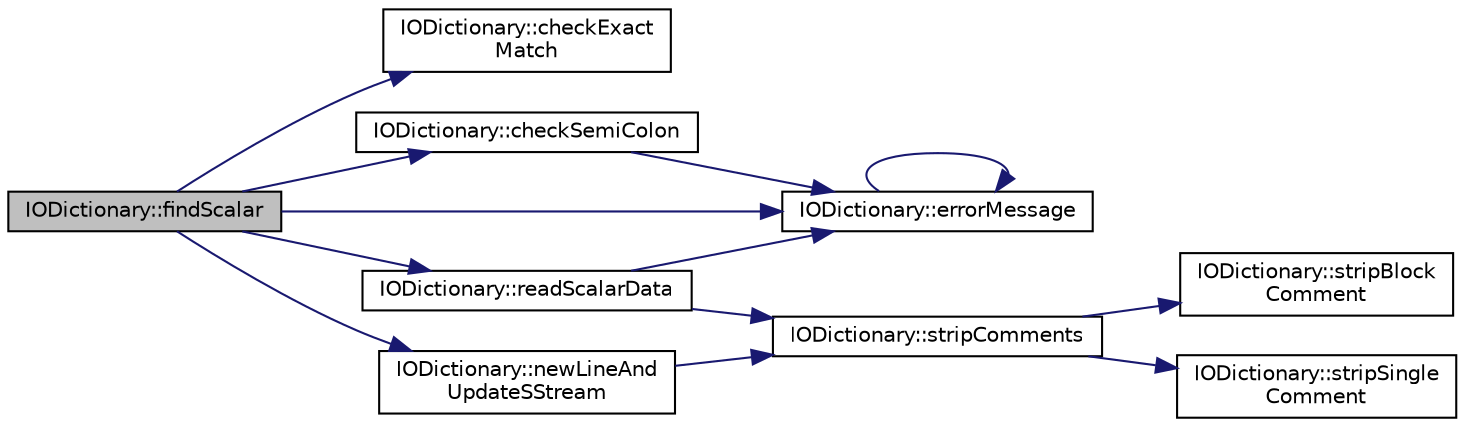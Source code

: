 digraph "IODictionary::findScalar"
{
 // LATEX_PDF_SIZE
  edge [fontname="Helvetica",fontsize="10",labelfontname="Helvetica",labelfontsize="10"];
  node [fontname="Helvetica",fontsize="10",shape=record];
  rankdir="LR";
  Node1 [label="IODictionary::findScalar",height=0.2,width=0.4,color="black", fillcolor="grey75", style="filled", fontcolor="black",tooltip=" "];
  Node1 -> Node2 [color="midnightblue",fontsize="10",style="solid",fontname="Helvetica"];
  Node2 [label="IODictionary::checkExact\lMatch",height=0.2,width=0.4,color="black", fillcolor="white", style="filled",URL="$classIODictionary.html#a00149eb6091aaf2e08c6cf0f5f8708db",tooltip=" "];
  Node1 -> Node3 [color="midnightblue",fontsize="10",style="solid",fontname="Helvetica"];
  Node3 [label="IODictionary::checkSemiColon",height=0.2,width=0.4,color="black", fillcolor="white", style="filled",URL="$classIODictionary.html#af31a077bd2df575af9f22bd5882eb4da",tooltip=" "];
  Node3 -> Node4 [color="midnightblue",fontsize="10",style="solid",fontname="Helvetica"];
  Node4 [label="IODictionary::errorMessage",height=0.2,width=0.4,color="black", fillcolor="white", style="filled",URL="$classIODictionary.html#a330dbe95a8d638be5a4a01366e954cef",tooltip=" "];
  Node4 -> Node4 [color="midnightblue",fontsize="10",style="solid",fontname="Helvetica"];
  Node1 -> Node4 [color="midnightblue",fontsize="10",style="solid",fontname="Helvetica"];
  Node1 -> Node5 [color="midnightblue",fontsize="10",style="solid",fontname="Helvetica"];
  Node5 [label="IODictionary::newLineAnd\lUpdateSStream",height=0.2,width=0.4,color="black", fillcolor="white", style="filled",URL="$classIODictionary.html#aad74c3fdf3a5f9bbd91e372f6fe25ca1",tooltip=" "];
  Node5 -> Node6 [color="midnightblue",fontsize="10",style="solid",fontname="Helvetica"];
  Node6 [label="IODictionary::stripComments",height=0.2,width=0.4,color="black", fillcolor="white", style="filled",URL="$classIODictionary.html#ac15a8655b8c9e130366de9b2fdf7bd68",tooltip=" "];
  Node6 -> Node7 [color="midnightblue",fontsize="10",style="solid",fontname="Helvetica"];
  Node7 [label="IODictionary::stripBlock\lComment",height=0.2,width=0.4,color="black", fillcolor="white", style="filled",URL="$classIODictionary.html#a4ac06e814b5d27749ceaf2cdeffb6f32",tooltip=" "];
  Node6 -> Node8 [color="midnightblue",fontsize="10",style="solid",fontname="Helvetica"];
  Node8 [label="IODictionary::stripSingle\lComment",height=0.2,width=0.4,color="black", fillcolor="white", style="filled",URL="$classIODictionary.html#aca978d016bf32e8fe1db40e78725a963",tooltip=" "];
  Node1 -> Node9 [color="midnightblue",fontsize="10",style="solid",fontname="Helvetica"];
  Node9 [label="IODictionary::readScalarData",height=0.2,width=0.4,color="black", fillcolor="white", style="filled",URL="$classIODictionary.html#aed8c7fbe92681bde0c30c4f2758184c8",tooltip=" "];
  Node9 -> Node4 [color="midnightblue",fontsize="10",style="solid",fontname="Helvetica"];
  Node9 -> Node6 [color="midnightblue",fontsize="10",style="solid",fontname="Helvetica"];
}
